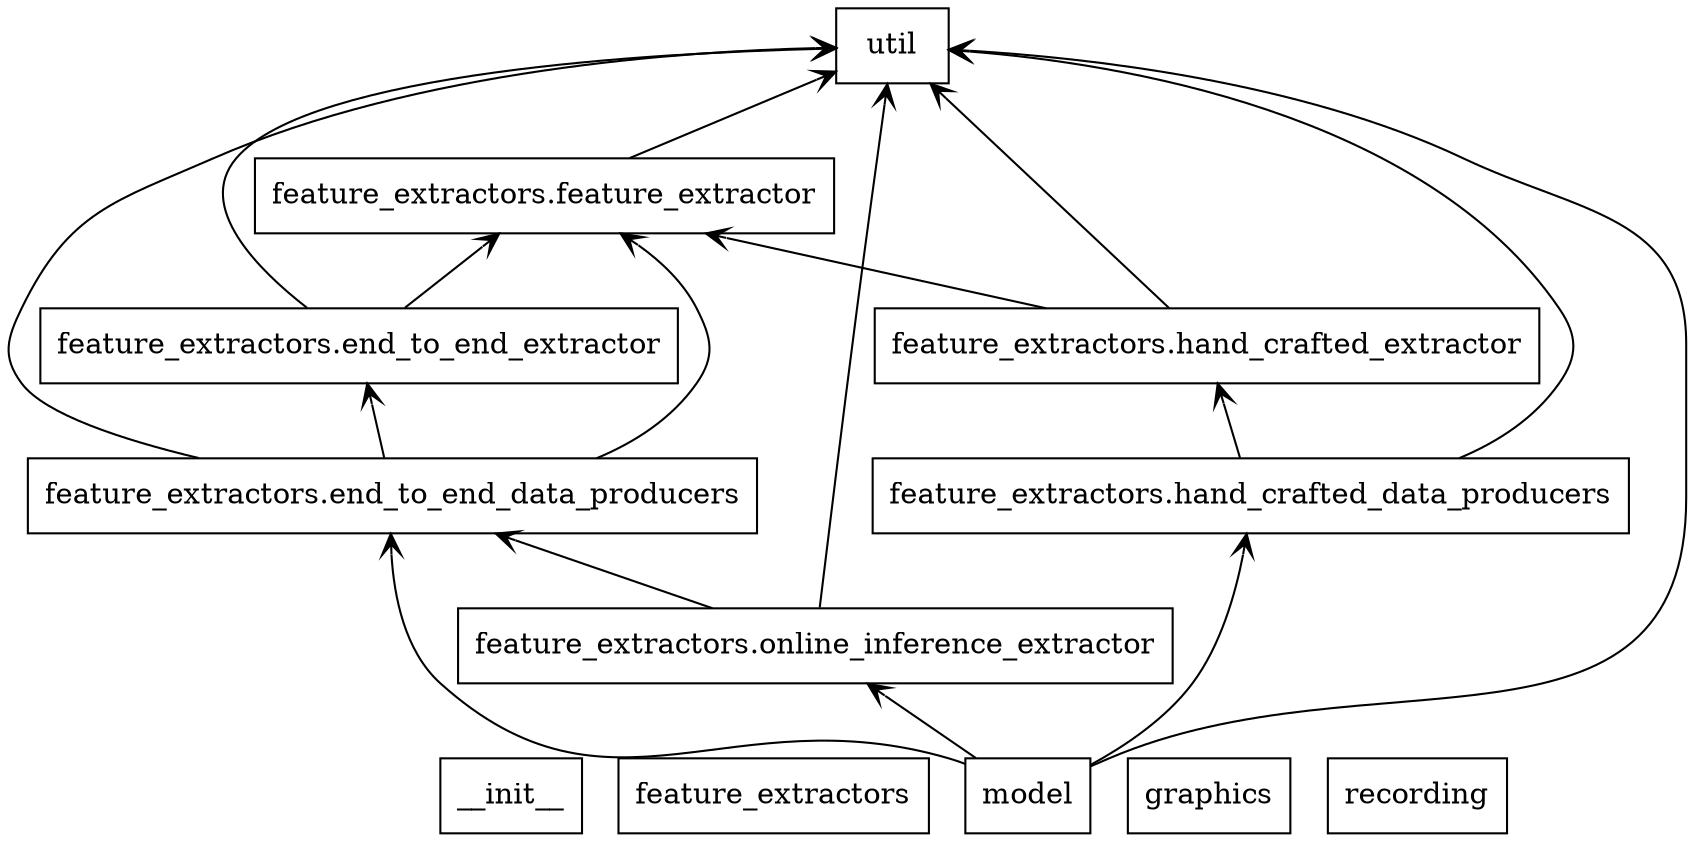 digraph "packages" {
charset="utf-8"
rankdir=BT
"0" [label="__init__", shape="box"];
"1" [label="feature_extractors", shape="box"];
"2" [label="feature_extractors.end_to_end_data_producers", shape="box"];
"3" [label="feature_extractors.end_to_end_extractor", shape="box"];
"4" [label="feature_extractors.feature_extractor", shape="box"];
"5" [label="feature_extractors.hand_crafted_data_producers", shape="box"];
"6" [label="feature_extractors.hand_crafted_extractor", shape="box"];
"7" [label="feature_extractors.online_inference_extractor", shape="box"];
"8" [label="graphics", shape="box"];
"9" [label="model", shape="box"];
"10" [label="recording", shape="box"];
"11" [label="util", shape="box"];
"2" -> "3" [arrowhead="open", arrowtail="none"];
"2" -> "4" [arrowhead="open", arrowtail="none"];
"2" -> "11" [arrowhead="open", arrowtail="none"];
"3" -> "4" [arrowhead="open", arrowtail="none"];
"3" -> "11" [arrowhead="open", arrowtail="none"];
"4" -> "11" [arrowhead="open", arrowtail="none"];
"5" -> "6" [arrowhead="open", arrowtail="none"];
"5" -> "11" [arrowhead="open", arrowtail="none"];
"6" -> "4" [arrowhead="open", arrowtail="none"];
"6" -> "11" [arrowhead="open", arrowtail="none"];
"7" -> "2" [arrowhead="open", arrowtail="none"];
"7" -> "11" [arrowhead="open", arrowtail="none"];
"9" -> "2" [arrowhead="open", arrowtail="none"];
"9" -> "5" [arrowhead="open", arrowtail="none"];
"9" -> "7" [arrowhead="open", arrowtail="none"];
"9" -> "11" [arrowhead="open", arrowtail="none"];
}

